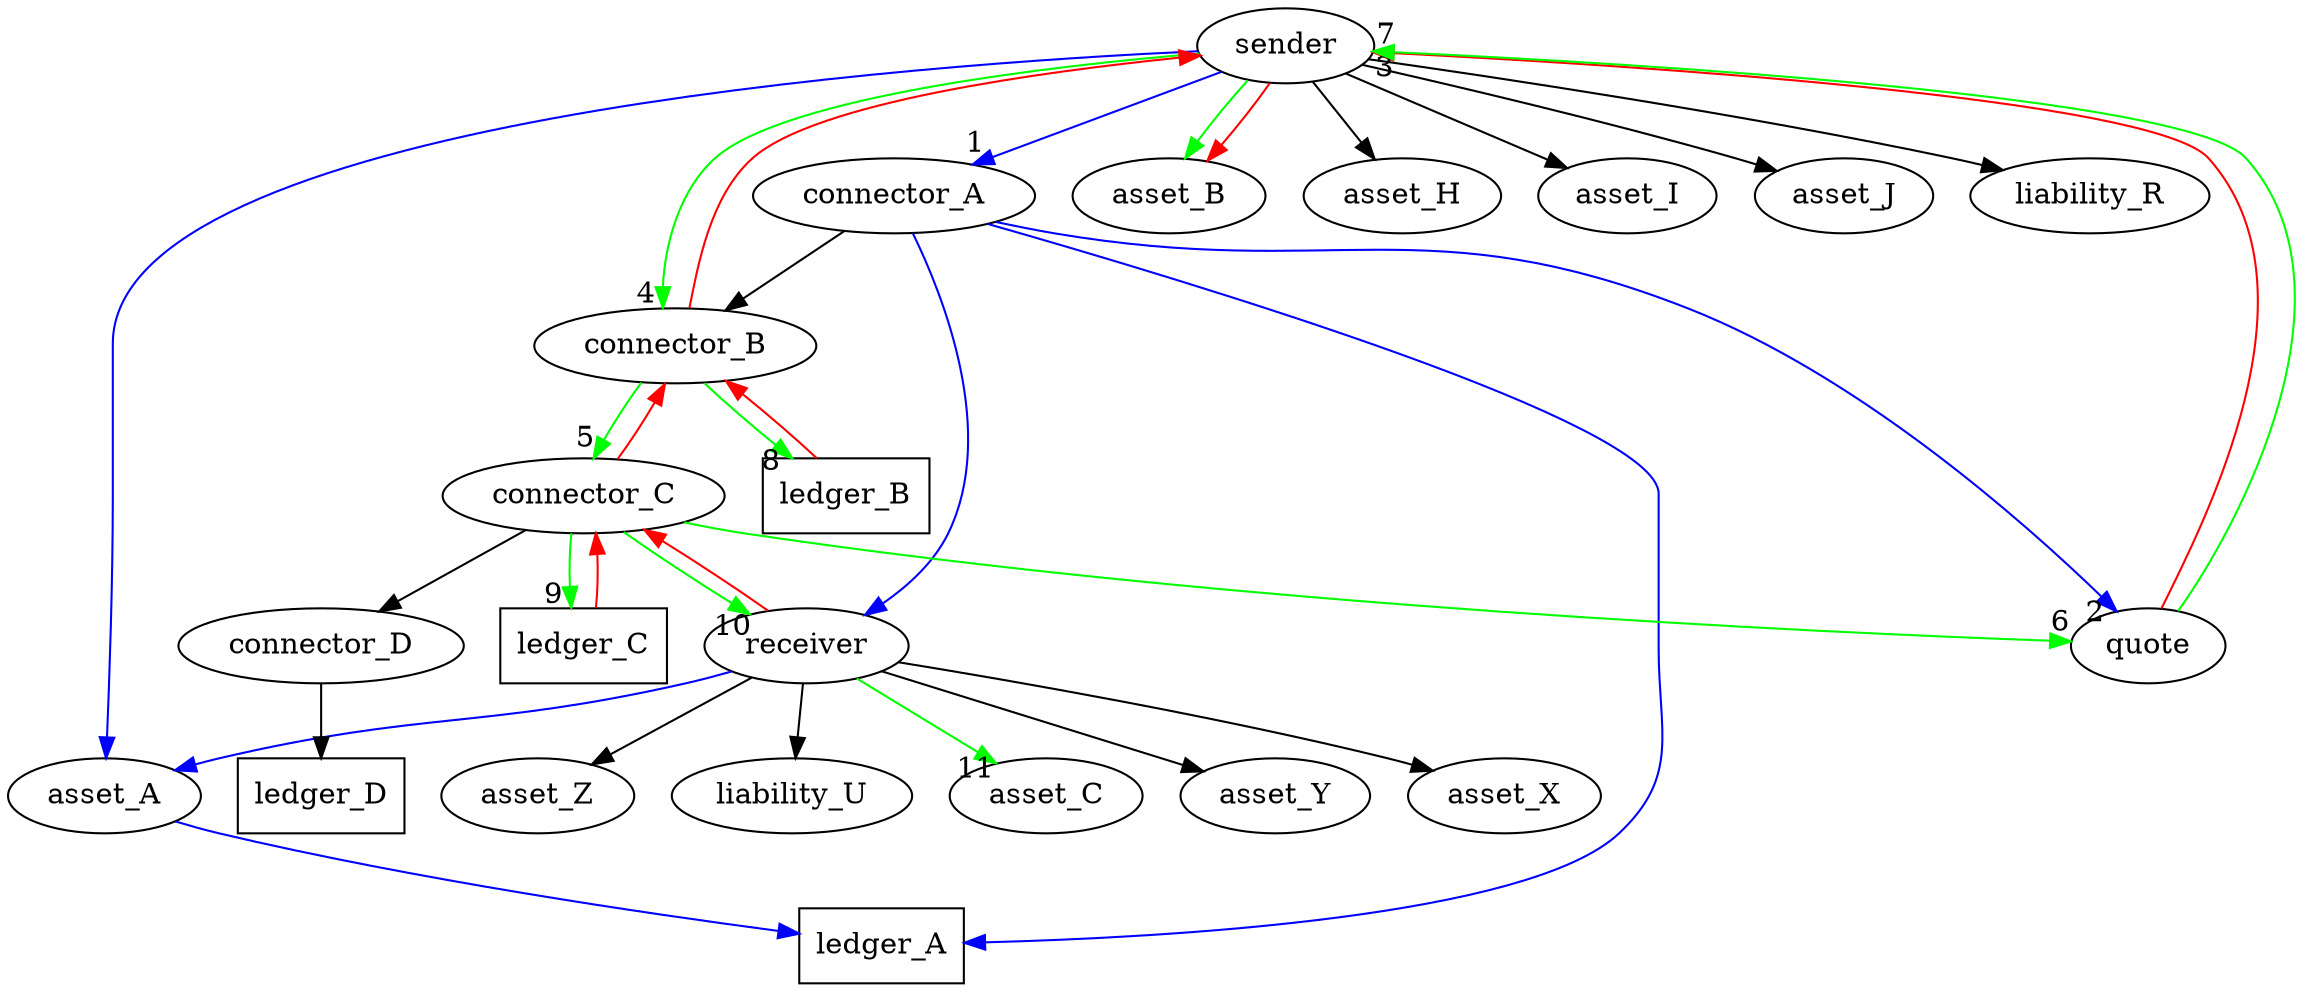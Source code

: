 digraph G {
    # asset_A, asset_B, asset_C, asset_H, asset_I, asset_J, asset_X, asset_Y, asset_Z [shape=box];
    ledger_A, ledger_B, ledger_C, ledger_D [shape=box];

    sender -> asset_A [color="blue"];
    sender -> asset_B [color="green"];
    sender -> asset_H;
    sender -> asset_I;
    sender -> asset_J;
    sender -> liability_R;
    sender -> connector_A [headlabel="1", labelangle=60] [color="blue"];
    sender -> connector_B [headlabel="4", labelangle=50] [color="green"];

    connector_A -> ledger_A [color="blue"];
    connector_B -> ledger_B [headlabel="8", labelangle=50] [color="green"];
    connector_C -> ledger_C [headlabel="9", labelangle=50] [color="green"];
    connector_A -> connector_B;
    connector_B -> connector_C [headlabel="5", labelangle=50] [color="green"];
    connector_C -> receiver [headlabel="10", labelangle=70] [color="green"];
    connector_A -> receiver [color="blue"];

    connector_C -> connector_D;
    connector_D -> ledger_D;

    receiver -> asset_C [headlabel="11", labelangle=50] [color="green"];
    receiver -> asset_A [color="blue"];
    receiver -> asset_Y;
    receiver -> asset_X;
    receiver -> asset_Z;
    receiver -> liability_U;
    asset_A -> ledger_A [color="blue"];

    # Quoting
    connector_A -> quote [headlabel="2", labelangle=50] [color="blue"];
    quote -> sender [headlabel="3", labelangle=-50] [color="red"];

    connector_C -> quote [headlabel="6", labelangle=-60] [color="green"];
    quote -> sender [headlabel="7", labelangle=50] [color="green"];

    # Receiver reject or havent the right private key
    receiver -> connector_C [color="red"];
    connector_C -> connector_B [color="red"];
    ledger_B -> connector_B [color="red"];
    ledger_C -> connector_C [color="red"];
    connector_B -> sender [color="red"];
    sender -> asset_B [color="red"];


}
